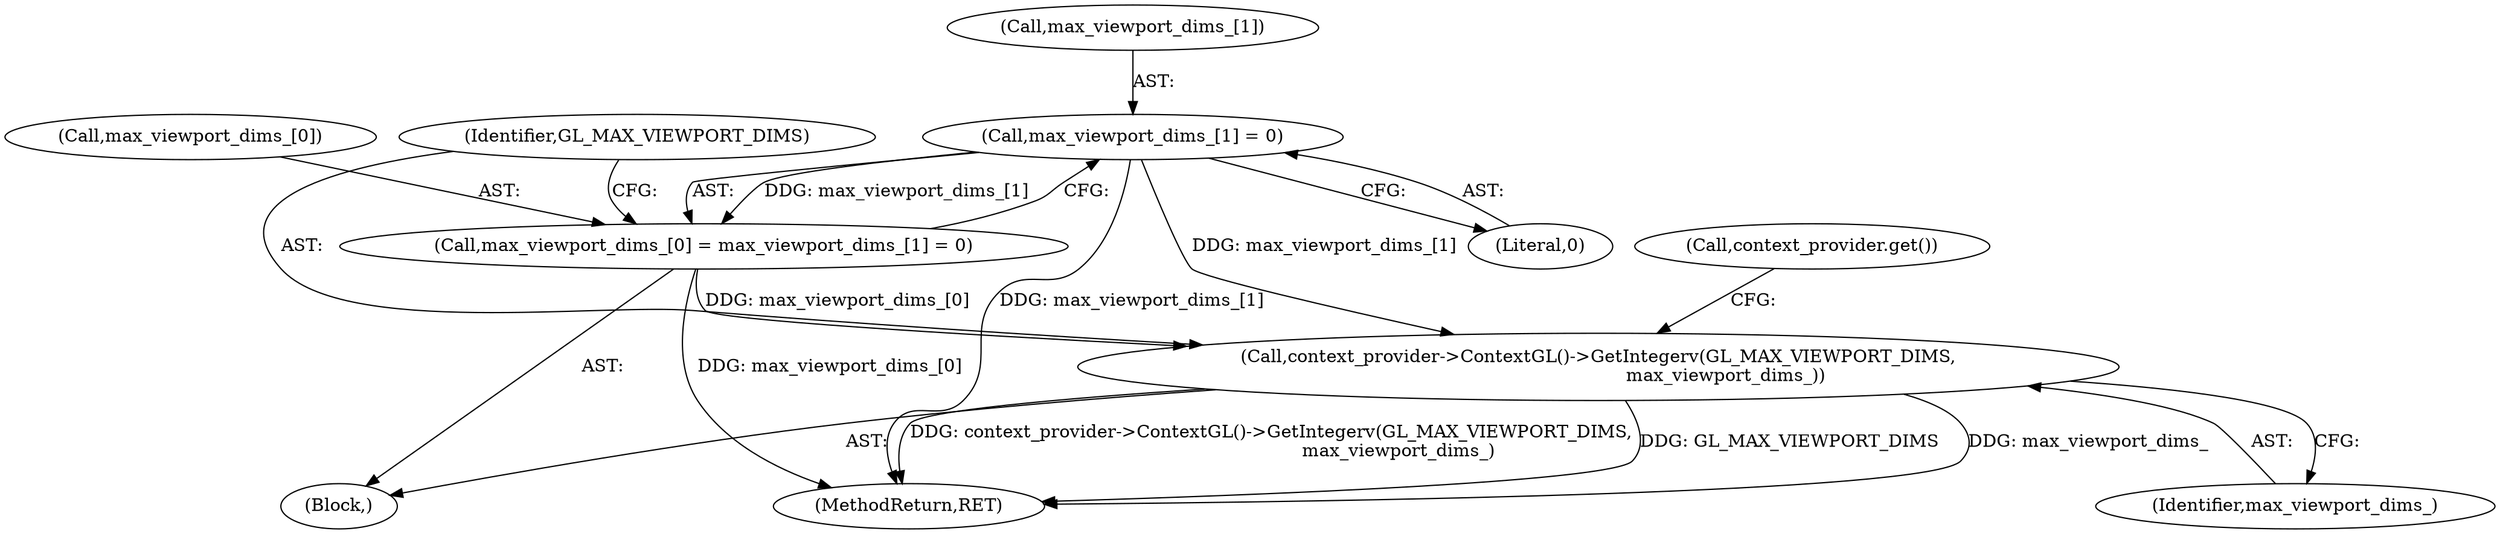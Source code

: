 digraph "0_Chrome_a4150b688a754d3d10d2ca385155b1c95d77d6ae_7@array" {
"1000116" [label="(Call,max_viewport_dims_[1] = 0)"];
"1000112" [label="(Call,max_viewport_dims_[0] = max_viewport_dims_[1] = 0)"];
"1000121" [label="(Call,context_provider->ContextGL()->GetIntegerv(GL_MAX_VIEWPORT_DIMS,\n                                             max_viewport_dims_))"];
"1000102" [label="(Block,)"];
"1000112" [label="(Call,max_viewport_dims_[0] = max_viewport_dims_[1] = 0)"];
"1000113" [label="(Call,max_viewport_dims_[0])"];
"1000194" [label="(MethodReturn,RET)"];
"1000117" [label="(Call,max_viewport_dims_[1])"];
"1000116" [label="(Call,max_viewport_dims_[1] = 0)"];
"1000120" [label="(Literal,0)"];
"1000123" [label="(Identifier,max_viewport_dims_)"];
"1000122" [label="(Identifier,GL_MAX_VIEWPORT_DIMS)"];
"1000125" [label="(Call,context_provider.get())"];
"1000121" [label="(Call,context_provider->ContextGL()->GetIntegerv(GL_MAX_VIEWPORT_DIMS,\n                                             max_viewport_dims_))"];
"1000116" -> "1000112"  [label="AST: "];
"1000116" -> "1000120"  [label="CFG: "];
"1000117" -> "1000116"  [label="AST: "];
"1000120" -> "1000116"  [label="AST: "];
"1000112" -> "1000116"  [label="CFG: "];
"1000116" -> "1000194"  [label="DDG: max_viewport_dims_[1]"];
"1000116" -> "1000112"  [label="DDG: max_viewport_dims_[1]"];
"1000116" -> "1000121"  [label="DDG: max_viewport_dims_[1]"];
"1000112" -> "1000102"  [label="AST: "];
"1000113" -> "1000112"  [label="AST: "];
"1000122" -> "1000112"  [label="CFG: "];
"1000112" -> "1000194"  [label="DDG: max_viewport_dims_[0]"];
"1000112" -> "1000121"  [label="DDG: max_viewport_dims_[0]"];
"1000121" -> "1000102"  [label="AST: "];
"1000121" -> "1000123"  [label="CFG: "];
"1000122" -> "1000121"  [label="AST: "];
"1000123" -> "1000121"  [label="AST: "];
"1000125" -> "1000121"  [label="CFG: "];
"1000121" -> "1000194"  [label="DDG: max_viewport_dims_"];
"1000121" -> "1000194"  [label="DDG: context_provider->ContextGL()->GetIntegerv(GL_MAX_VIEWPORT_DIMS,\n                                             max_viewport_dims_)"];
"1000121" -> "1000194"  [label="DDG: GL_MAX_VIEWPORT_DIMS"];
}
